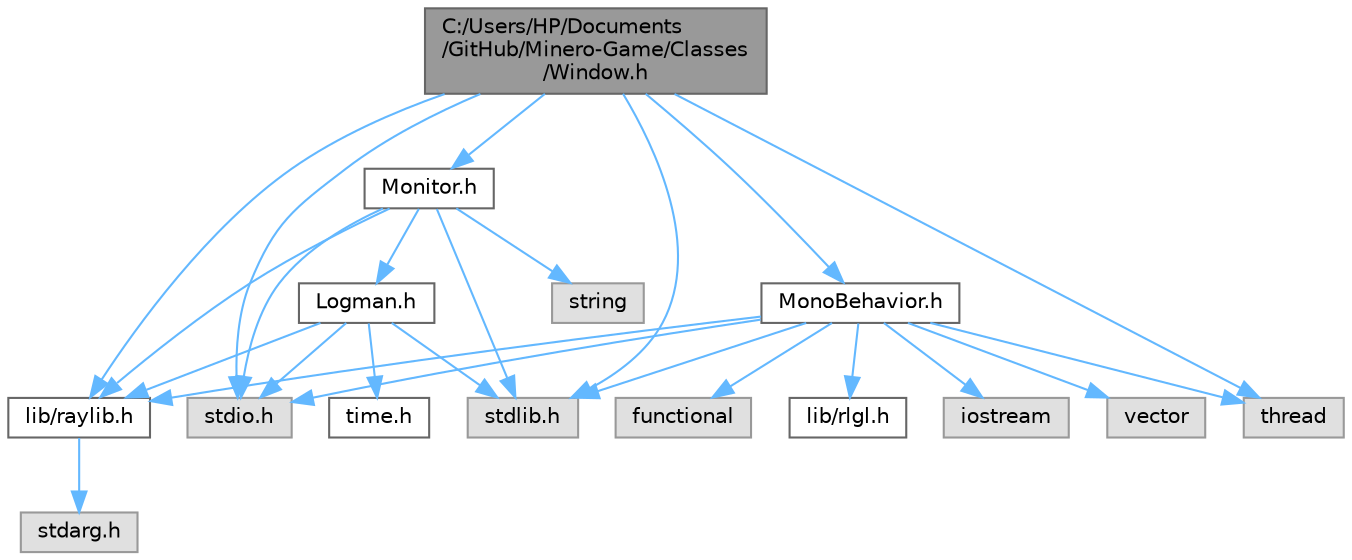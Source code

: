digraph "C:/Users/HP/Documents/GitHub/Minero-Game/Classes/Window.h"
{
 // LATEX_PDF_SIZE
  bgcolor="transparent";
  edge [fontname=Helvetica,fontsize=10,labelfontname=Helvetica,labelfontsize=10];
  node [fontname=Helvetica,fontsize=10,shape=box,height=0.2,width=0.4];
  Node1 [id="Node000001",label="C:/Users/HP/Documents\l/GitHub/Minero-Game/Classes\l/Window.h",height=0.2,width=0.4,color="gray40", fillcolor="grey60", style="filled", fontcolor="black",tooltip=" "];
  Node1 -> Node2 [id="edge49_Node000001_Node000002",color="steelblue1",style="solid",tooltip=" "];
  Node2 [id="Node000002",label="lib/raylib.h",height=0.2,width=0.4,color="grey40", fillcolor="white", style="filled",URL="$_classes_2lib_2raylib_8h.html",tooltip=" "];
  Node2 -> Node3 [id="edge50_Node000002_Node000003",color="steelblue1",style="solid",tooltip=" "];
  Node3 [id="Node000003",label="stdarg.h",height=0.2,width=0.4,color="grey60", fillcolor="#E0E0E0", style="filled",tooltip=" "];
  Node1 -> Node4 [id="edge51_Node000001_Node000004",color="steelblue1",style="solid",tooltip=" "];
  Node4 [id="Node000004",label="stdio.h",height=0.2,width=0.4,color="grey60", fillcolor="#E0E0E0", style="filled",tooltip=" "];
  Node1 -> Node5 [id="edge52_Node000001_Node000005",color="steelblue1",style="solid",tooltip=" "];
  Node5 [id="Node000005",label="stdlib.h",height=0.2,width=0.4,color="grey60", fillcolor="#E0E0E0", style="filled",tooltip=" "];
  Node1 -> Node6 [id="edge53_Node000001_Node000006",color="steelblue1",style="solid",tooltip=" "];
  Node6 [id="Node000006",label="thread",height=0.2,width=0.4,color="grey60", fillcolor="#E0E0E0", style="filled",tooltip=" "];
  Node1 -> Node7 [id="edge54_Node000001_Node000007",color="steelblue1",style="solid",tooltip=" "];
  Node7 [id="Node000007",label="Monitor.h",height=0.2,width=0.4,color="grey40", fillcolor="white", style="filled",URL="$_monitor_8h.html",tooltip=" "];
  Node7 -> Node2 [id="edge55_Node000007_Node000002",color="steelblue1",style="solid",tooltip=" "];
  Node7 -> Node8 [id="edge56_Node000007_Node000008",color="steelblue1",style="solid",tooltip=" "];
  Node8 [id="Node000008",label="Logman.h",height=0.2,width=0.4,color="grey40", fillcolor="white", style="filled",URL="$_logman_8h.html",tooltip=" "];
  Node8 -> Node4 [id="edge57_Node000008_Node000004",color="steelblue1",style="solid",tooltip=" "];
  Node8 -> Node5 [id="edge58_Node000008_Node000005",color="steelblue1",style="solid",tooltip=" "];
  Node8 -> Node9 [id="edge59_Node000008_Node000009",color="steelblue1",style="solid",tooltip=" "];
  Node9 [id="Node000009",label="time.h",height=0.2,width=0.4,color="grey40", fillcolor="white", style="filled",URL="$_classes_2_time_8h.html",tooltip=" "];
  Node8 -> Node2 [id="edge60_Node000008_Node000002",color="steelblue1",style="solid",tooltip=" "];
  Node7 -> Node4 [id="edge61_Node000007_Node000004",color="steelblue1",style="solid",tooltip=" "];
  Node7 -> Node5 [id="edge62_Node000007_Node000005",color="steelblue1",style="solid",tooltip=" "];
  Node7 -> Node10 [id="edge63_Node000007_Node000010",color="steelblue1",style="solid",tooltip=" "];
  Node10 [id="Node000010",label="string",height=0.2,width=0.4,color="grey60", fillcolor="#E0E0E0", style="filled",tooltip=" "];
  Node1 -> Node11 [id="edge64_Node000001_Node000011",color="steelblue1",style="solid",tooltip=" "];
  Node11 [id="Node000011",label="MonoBehavior.h",height=0.2,width=0.4,color="grey40", fillcolor="white", style="filled",URL="$_monobehavior_8h.html",tooltip=" "];
  Node11 -> Node2 [id="edge65_Node000011_Node000002",color="steelblue1",style="solid",tooltip=" "];
  Node11 -> Node12 [id="edge66_Node000011_Node000012",color="steelblue1",style="solid",tooltip=" "];
  Node12 [id="Node000012",label="lib/rlgl.h",height=0.2,width=0.4,color="grey40", fillcolor="white", style="filled",URL="$_classes_2lib_2rlgl_8h.html",tooltip=" "];
  Node11 -> Node4 [id="edge67_Node000011_Node000004",color="steelblue1",style="solid",tooltip=" "];
  Node11 -> Node5 [id="edge68_Node000011_Node000005",color="steelblue1",style="solid",tooltip=" "];
  Node11 -> Node13 [id="edge69_Node000011_Node000013",color="steelblue1",style="solid",tooltip=" "];
  Node13 [id="Node000013",label="iostream",height=0.2,width=0.4,color="grey60", fillcolor="#E0E0E0", style="filled",tooltip=" "];
  Node11 -> Node6 [id="edge70_Node000011_Node000006",color="steelblue1",style="solid",tooltip=" "];
  Node11 -> Node14 [id="edge71_Node000011_Node000014",color="steelblue1",style="solid",tooltip=" "];
  Node14 [id="Node000014",label="vector",height=0.2,width=0.4,color="grey60", fillcolor="#E0E0E0", style="filled",tooltip=" "];
  Node11 -> Node15 [id="edge72_Node000011_Node000015",color="steelblue1",style="solid",tooltip=" "];
  Node15 [id="Node000015",label="functional",height=0.2,width=0.4,color="grey60", fillcolor="#E0E0E0", style="filled",tooltip=" "];
}
